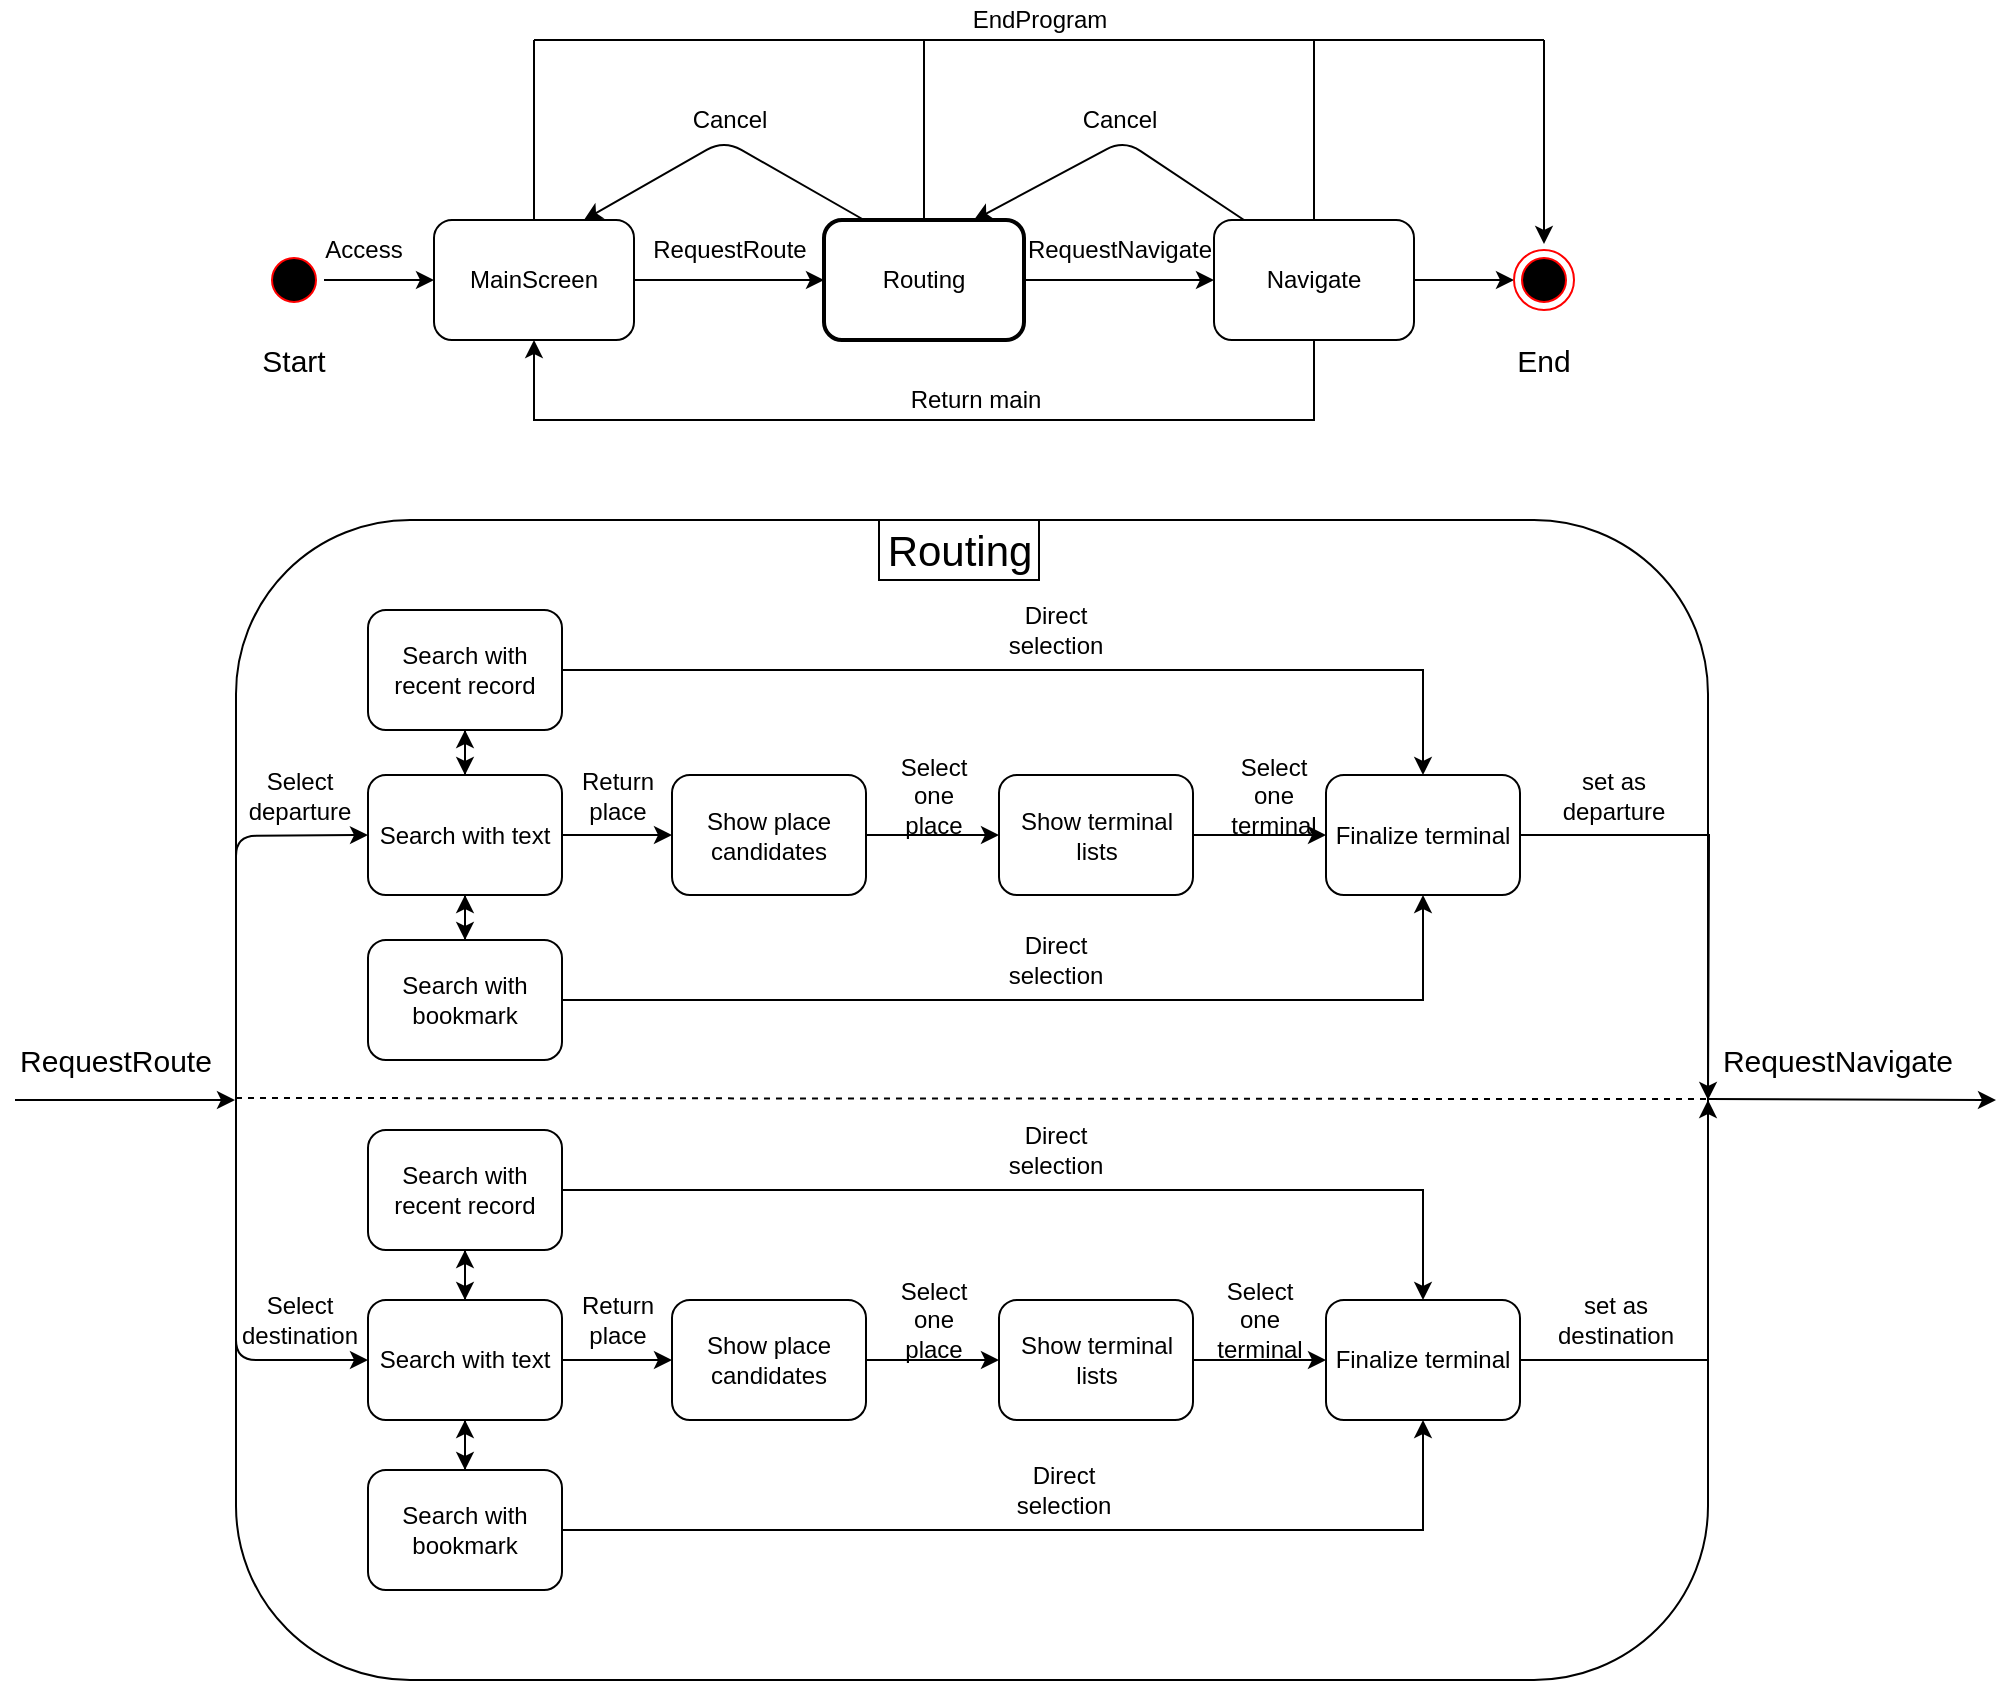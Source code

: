 <mxfile version="12.3.3" type="github" pages="1">
  <diagram id="955dtmkSEFHC7xKCKR0M" name="Page-1">
    <mxGraphModel dx="2960" dy="802" grid="1" gridSize="10" guides="1" tooltips="1" connect="1" arrows="1" fold="1" page="1" pageScale="1" pageWidth="1600" pageHeight="1200" math="0" shadow="0">
      <root>
        <mxCell id="0"/>
        <mxCell id="1" parent="0"/>
        <mxCell id="p7YuXT820IIypCPLzjCK-10" value="" style="rounded=1;whiteSpace=wrap;html=1;" vertex="1" parent="1">
          <mxGeometry y="360" width="736" height="580" as="geometry"/>
        </mxCell>
        <mxCell id="sPg_e6eeyRZ8Q096PSEF-73" style="edgeStyle=orthogonalEdgeStyle;rounded=0;orthogonalLoop=1;jettySize=auto;html=1;entryX=0;entryY=0.5;entryDx=0;entryDy=0;" parent="1" source="sPg_e6eeyRZ8Q096PSEF-74" target="sPg_e6eeyRZ8Q096PSEF-76" edge="1">
          <mxGeometry relative="1" as="geometry">
            <mxPoint x="94" y="240" as="targetPoint"/>
          </mxGeometry>
        </mxCell>
        <mxCell id="sPg_e6eeyRZ8Q096PSEF-74" value="" style="ellipse;html=1;shape=startState;fillColor=#000000;strokeColor=#ff0000;" parent="1" vertex="1">
          <mxGeometry x="14" y="225" width="30" height="30" as="geometry"/>
        </mxCell>
        <mxCell id="sPg_e6eeyRZ8Q096PSEF-75" style="edgeStyle=orthogonalEdgeStyle;rounded=0;orthogonalLoop=1;jettySize=auto;html=1;entryX=0;entryY=0.5;entryDx=0;entryDy=0;" parent="1" source="sPg_e6eeyRZ8Q096PSEF-76" target="sPg_e6eeyRZ8Q096PSEF-78" edge="1">
          <mxGeometry relative="1" as="geometry"/>
        </mxCell>
        <mxCell id="sPg_e6eeyRZ8Q096PSEF-76" value="MainScreen" style="rounded=1;whiteSpace=wrap;html=1;" parent="1" vertex="1">
          <mxGeometry x="99" y="210" width="100" height="60" as="geometry"/>
        </mxCell>
        <mxCell id="sPg_e6eeyRZ8Q096PSEF-77" value="" style="edgeStyle=orthogonalEdgeStyle;rounded=0;orthogonalLoop=1;jettySize=auto;html=1;entryX=0;entryY=0.5;entryDx=0;entryDy=0;" parent="1" source="sPg_e6eeyRZ8Q096PSEF-78" target="sPg_e6eeyRZ8Q096PSEF-81" edge="1">
          <mxGeometry relative="1" as="geometry">
            <mxPoint x="414" y="240" as="targetPoint"/>
          </mxGeometry>
        </mxCell>
        <mxCell id="sPg_e6eeyRZ8Q096PSEF-78" value="Routing" style="rounded=1;whiteSpace=wrap;html=1;strokeWidth=2;" parent="1" vertex="1">
          <mxGeometry x="294" y="210" width="100" height="60" as="geometry"/>
        </mxCell>
        <mxCell id="sPg_e6eeyRZ8Q096PSEF-80" style="edgeStyle=orthogonalEdgeStyle;rounded=0;orthogonalLoop=1;jettySize=auto;html=1;entryX=0;entryY=0.5;entryDx=0;entryDy=0;" parent="1" source="sPg_e6eeyRZ8Q096PSEF-81" target="sPg_e6eeyRZ8Q096PSEF-83" edge="1">
          <mxGeometry relative="1" as="geometry"/>
        </mxCell>
        <mxCell id="p7YuXT820IIypCPLzjCK-67" style="edgeStyle=orthogonalEdgeStyle;rounded=0;orthogonalLoop=1;jettySize=auto;html=1;entryX=0.5;entryY=1;entryDx=0;entryDy=0;" edge="1" parent="1" source="sPg_e6eeyRZ8Q096PSEF-81" target="sPg_e6eeyRZ8Q096PSEF-76">
          <mxGeometry relative="1" as="geometry">
            <Array as="points">
              <mxPoint x="539" y="310"/>
              <mxPoint x="149" y="310"/>
            </Array>
          </mxGeometry>
        </mxCell>
        <mxCell id="sPg_e6eeyRZ8Q096PSEF-81" value="Navigate" style="rounded=1;whiteSpace=wrap;html=1;" parent="1" vertex="1">
          <mxGeometry x="489" y="210" width="100" height="60" as="geometry"/>
        </mxCell>
        <mxCell id="sPg_e6eeyRZ8Q096PSEF-82" value="" style="endArrow=classic;html=1;" parent="1" edge="1">
          <mxGeometry width="50" height="50" relative="1" as="geometry">
            <mxPoint x="-110.5" y="650" as="sourcePoint"/>
            <mxPoint x="-0.5" y="650" as="targetPoint"/>
          </mxGeometry>
        </mxCell>
        <mxCell id="sPg_e6eeyRZ8Q096PSEF-83" value="" style="ellipse;html=1;shape=endState;fillColor=#000000;strokeColor=#ff0000;" parent="1" vertex="1">
          <mxGeometry x="639" y="225" width="30" height="30" as="geometry"/>
        </mxCell>
        <mxCell id="sPg_e6eeyRZ8Q096PSEF-101" value="Access" style="text;html=1;strokeColor=none;fillColor=none;align=center;verticalAlign=middle;whiteSpace=wrap;rounded=0;" parent="1" vertex="1">
          <mxGeometry x="44" y="215" width="40" height="20" as="geometry"/>
        </mxCell>
        <mxCell id="sPg_e6eeyRZ8Q096PSEF-102" value="RequestRoute" style="text;html=1;strokeColor=none;fillColor=none;align=center;verticalAlign=middle;whiteSpace=wrap;rounded=0;" parent="1" vertex="1">
          <mxGeometry x="226.5" y="215" width="40" height="20" as="geometry"/>
        </mxCell>
        <mxCell id="sPg_e6eeyRZ8Q096PSEF-104" value="RequestNavigate" style="text;html=1;strokeColor=none;fillColor=none;align=center;verticalAlign=middle;whiteSpace=wrap;rounded=0;" parent="1" vertex="1">
          <mxGeometry x="421.5" y="215" width="40" height="20" as="geometry"/>
        </mxCell>
        <mxCell id="sPg_e6eeyRZ8Q096PSEF-106" value="Cancel" style="text;html=1;strokeColor=none;fillColor=none;align=center;verticalAlign=middle;whiteSpace=wrap;rounded=0;" parent="1" vertex="1">
          <mxGeometry x="421.5" y="150" width="40" height="20" as="geometry"/>
        </mxCell>
        <mxCell id="sPg_e6eeyRZ8Q096PSEF-107" value="" style="endArrow=none;html=1;exitX=0.5;exitY=0;exitDx=0;exitDy=0;" parent="1" source="sPg_e6eeyRZ8Q096PSEF-76" edge="1">
          <mxGeometry width="50" height="50" relative="1" as="geometry">
            <mxPoint x="124.0" y="150" as="sourcePoint"/>
            <mxPoint x="149" y="120" as="targetPoint"/>
          </mxGeometry>
        </mxCell>
        <mxCell id="sPg_e6eeyRZ8Q096PSEF-108" value="" style="endArrow=none;html=1;exitX=0.5;exitY=0;exitDx=0;exitDy=0;" parent="1" source="sPg_e6eeyRZ8Q096PSEF-78" edge="1">
          <mxGeometry width="50" height="50" relative="1" as="geometry">
            <mxPoint x="334" y="195" as="sourcePoint"/>
            <mxPoint x="344" y="120" as="targetPoint"/>
          </mxGeometry>
        </mxCell>
        <mxCell id="sPg_e6eeyRZ8Q096PSEF-109" value="" style="endArrow=none;html=1;" parent="1" edge="1">
          <mxGeometry width="50" height="50" relative="1" as="geometry">
            <mxPoint x="149" y="120" as="sourcePoint"/>
            <mxPoint x="654" y="120" as="targetPoint"/>
          </mxGeometry>
        </mxCell>
        <mxCell id="sPg_e6eeyRZ8Q096PSEF-110" value="" style="endArrow=none;html=1;" parent="1" edge="1">
          <mxGeometry width="50" height="50" relative="1" as="geometry">
            <mxPoint x="539" y="210" as="sourcePoint"/>
            <mxPoint x="539" y="120" as="targetPoint"/>
          </mxGeometry>
        </mxCell>
        <mxCell id="sPg_e6eeyRZ8Q096PSEF-111" value="" style="endArrow=classic;html=1;" parent="1" edge="1">
          <mxGeometry width="50" height="50" relative="1" as="geometry">
            <mxPoint x="654" y="120" as="sourcePoint"/>
            <mxPoint x="654" y="222" as="targetPoint"/>
          </mxGeometry>
        </mxCell>
        <mxCell id="sPg_e6eeyRZ8Q096PSEF-112" value="EndProgram" style="text;html=1;strokeColor=none;fillColor=none;align=center;verticalAlign=middle;whiteSpace=wrap;rounded=0;" parent="1" vertex="1">
          <mxGeometry x="381.5" y="100" width="40" height="20" as="geometry"/>
        </mxCell>
        <mxCell id="sPg_e6eeyRZ8Q096PSEF-121" value="RequestRoute" style="text;html=1;strokeColor=none;fillColor=none;align=center;verticalAlign=middle;whiteSpace=wrap;rounded=0;fontSize=15;" parent="1" vertex="1">
          <mxGeometry x="-80" y="620" width="40" height="20" as="geometry"/>
        </mxCell>
        <mxCell id="sPg_e6eeyRZ8Q096PSEF-122" value="Start" style="text;html=1;strokeColor=none;fillColor=none;align=center;verticalAlign=middle;whiteSpace=wrap;rounded=0;fontSize=15;" parent="1" vertex="1">
          <mxGeometry x="9" y="270" width="40" height="20" as="geometry"/>
        </mxCell>
        <mxCell id="sPg_e6eeyRZ8Q096PSEF-123" value="End" style="text;html=1;strokeColor=none;fillColor=none;align=center;verticalAlign=middle;whiteSpace=wrap;rounded=0;fontSize=15;" parent="1" vertex="1">
          <mxGeometry x="634" y="270" width="40" height="20" as="geometry"/>
        </mxCell>
        <mxCell id="sPg_e6eeyRZ8Q096PSEF-124" value="" style="rounded=0;whiteSpace=wrap;html=1;strokeWidth=1;fontSize=15;" parent="1" vertex="1">
          <mxGeometry x="321.5" y="360" width="80" height="30" as="geometry"/>
        </mxCell>
        <mxCell id="sPg_e6eeyRZ8Q096PSEF-125" value="Routing" style="text;html=1;strokeColor=none;fillColor=none;align=center;verticalAlign=middle;whiteSpace=wrap;rounded=0;fontSize=21;" parent="1" vertex="1">
          <mxGeometry x="341.5" y="365" width="40" height="20" as="geometry"/>
        </mxCell>
        <mxCell id="sPg_e6eeyRZ8Q096PSEF-137" value="" style="endArrow=classic;html=1;entryX=0.75;entryY=0;entryDx=0;entryDy=0;" parent="1" target="sPg_e6eeyRZ8Q096PSEF-76" edge="1">
          <mxGeometry width="50" height="50" relative="1" as="geometry">
            <mxPoint x="314" y="210" as="sourcePoint"/>
            <mxPoint x="364" y="160" as="targetPoint"/>
            <Array as="points">
              <mxPoint x="244" y="170"/>
            </Array>
          </mxGeometry>
        </mxCell>
        <mxCell id="sPg_e6eeyRZ8Q096PSEF-138" value="" style="endArrow=classic;html=1;entryX=0.75;entryY=0;entryDx=0;entryDy=0;exitX=0.15;exitY=0;exitDx=0;exitDy=0;exitPerimeter=0;" parent="1" source="sPg_e6eeyRZ8Q096PSEF-81" target="sPg_e6eeyRZ8Q096PSEF-78" edge="1">
          <mxGeometry width="50" height="50" relative="1" as="geometry">
            <mxPoint x="517.5" y="210" as="sourcePoint"/>
            <mxPoint x="567.5" y="160" as="targetPoint"/>
            <Array as="points">
              <mxPoint x="444" y="170"/>
            </Array>
          </mxGeometry>
        </mxCell>
        <mxCell id="sPg_e6eeyRZ8Q096PSEF-139" value="Cancel" style="text;html=1;strokeColor=none;fillColor=none;align=center;verticalAlign=middle;whiteSpace=wrap;rounded=0;" parent="1" vertex="1">
          <mxGeometry x="226.5" y="150" width="40" height="20" as="geometry"/>
        </mxCell>
        <mxCell id="p7YuXT820IIypCPLzjCK-23" value="" style="endArrow=classic;html=1;entryX=0;entryY=0.5;entryDx=0;entryDy=0;" edge="1" parent="1" target="p7YuXT820IIypCPLzjCK-24">
          <mxGeometry width="50" height="50" relative="1" as="geometry">
            <mxPoint y="659" as="sourcePoint"/>
            <mxPoint x="50" y="614" as="targetPoint"/>
            <Array as="points">
              <mxPoint y="518"/>
            </Array>
          </mxGeometry>
        </mxCell>
        <mxCell id="p7YuXT820IIypCPLzjCK-40" value="" style="edgeStyle=orthogonalEdgeStyle;rounded=0;orthogonalLoop=1;jettySize=auto;html=1;" edge="1" parent="1" source="p7YuXT820IIypCPLzjCK-24" target="p7YuXT820IIypCPLzjCK-33">
          <mxGeometry relative="1" as="geometry"/>
        </mxCell>
        <mxCell id="p7YuXT820IIypCPLzjCK-43" style="edgeStyle=orthogonalEdgeStyle;rounded=0;orthogonalLoop=1;jettySize=auto;html=1;entryX=0.5;entryY=0;entryDx=0;entryDy=0;" edge="1" parent="1" source="p7YuXT820IIypCPLzjCK-24" target="p7YuXT820IIypCPLzjCK-32">
          <mxGeometry relative="1" as="geometry"/>
        </mxCell>
        <mxCell id="p7YuXT820IIypCPLzjCK-53" value="" style="edgeStyle=orthogonalEdgeStyle;rounded=0;orthogonalLoop=1;jettySize=auto;html=1;" edge="1" parent="1" source="p7YuXT820IIypCPLzjCK-24" target="p7YuXT820IIypCPLzjCK-52">
          <mxGeometry relative="1" as="geometry"/>
        </mxCell>
        <mxCell id="p7YuXT820IIypCPLzjCK-24" value="Search with text" style="rounded=1;whiteSpace=wrap;html=1;" vertex="1" parent="1">
          <mxGeometry x="66" y="487.5" width="97" height="60" as="geometry"/>
        </mxCell>
        <mxCell id="p7YuXT820IIypCPLzjCK-63" value="" style="edgeStyle=orthogonalEdgeStyle;rounded=0;orthogonalLoop=1;jettySize=auto;html=1;" edge="1" parent="1" source="p7YuXT820IIypCPLzjCK-52" target="p7YuXT820IIypCPLzjCK-62">
          <mxGeometry relative="1" as="geometry"/>
        </mxCell>
        <mxCell id="p7YuXT820IIypCPLzjCK-52" value="Show place candidates" style="rounded=1;whiteSpace=wrap;html=1;" vertex="1" parent="1">
          <mxGeometry x="218" y="487.5" width="97" height="60" as="geometry"/>
        </mxCell>
        <mxCell id="p7YuXT820IIypCPLzjCK-70" value="" style="edgeStyle=orthogonalEdgeStyle;rounded=0;orthogonalLoop=1;jettySize=auto;html=1;" edge="1" parent="1" source="p7YuXT820IIypCPLzjCK-62" target="p7YuXT820IIypCPLzjCK-69">
          <mxGeometry relative="1" as="geometry"/>
        </mxCell>
        <mxCell id="p7YuXT820IIypCPLzjCK-62" value="Show terminal lists" style="rounded=1;whiteSpace=wrap;html=1;" vertex="1" parent="1">
          <mxGeometry x="381.5" y="487.5" width="97" height="60" as="geometry"/>
        </mxCell>
        <mxCell id="p7YuXT820IIypCPLzjCK-78" style="edgeStyle=orthogonalEdgeStyle;rounded=0;orthogonalLoop=1;jettySize=auto;html=1;" edge="1" parent="1" source="p7YuXT820IIypCPLzjCK-69">
          <mxGeometry relative="1" as="geometry">
            <mxPoint x="736" y="650" as="targetPoint"/>
          </mxGeometry>
        </mxCell>
        <mxCell id="p7YuXT820IIypCPLzjCK-69" value="Finalize terminal" style="rounded=1;whiteSpace=wrap;html=1;" vertex="1" parent="1">
          <mxGeometry x="545" y="487.5" width="97" height="60" as="geometry"/>
        </mxCell>
        <mxCell id="p7YuXT820IIypCPLzjCK-50" style="edgeStyle=orthogonalEdgeStyle;rounded=0;orthogonalLoop=1;jettySize=auto;html=1;entryX=0.5;entryY=0;entryDx=0;entryDy=0;" edge="1" parent="1" source="p7YuXT820IIypCPLzjCK-26" target="p7YuXT820IIypCPLzjCK-36">
          <mxGeometry relative="1" as="geometry"/>
        </mxCell>
        <mxCell id="p7YuXT820IIypCPLzjCK-51" style="edgeStyle=orthogonalEdgeStyle;rounded=0;orthogonalLoop=1;jettySize=auto;html=1;entryX=0.5;entryY=1;entryDx=0;entryDy=0;" edge="1" parent="1" source="p7YuXT820IIypCPLzjCK-26" target="p7YuXT820IIypCPLzjCK-31">
          <mxGeometry relative="1" as="geometry"/>
        </mxCell>
        <mxCell id="p7YuXT820IIypCPLzjCK-57" value="" style="edgeStyle=orthogonalEdgeStyle;rounded=0;orthogonalLoop=1;jettySize=auto;html=1;" edge="1" parent="1" source="p7YuXT820IIypCPLzjCK-26" target="p7YuXT820IIypCPLzjCK-56">
          <mxGeometry relative="1" as="geometry"/>
        </mxCell>
        <mxCell id="p7YuXT820IIypCPLzjCK-26" value="&lt;span style=&quot;white-space: normal&quot;&gt;Search with text&lt;/span&gt;" style="rounded=1;whiteSpace=wrap;html=1;" vertex="1" parent="1">
          <mxGeometry x="66" y="750" width="97" height="60" as="geometry"/>
        </mxCell>
        <mxCell id="p7YuXT820IIypCPLzjCK-61" value="" style="edgeStyle=orthogonalEdgeStyle;rounded=0;orthogonalLoop=1;jettySize=auto;html=1;" edge="1" parent="1" source="p7YuXT820IIypCPLzjCK-56" target="p7YuXT820IIypCPLzjCK-60">
          <mxGeometry relative="1" as="geometry"/>
        </mxCell>
        <mxCell id="p7YuXT820IIypCPLzjCK-56" value="&lt;span style=&quot;white-space: normal&quot;&gt;Show place candidates&lt;/span&gt;" style="rounded=1;whiteSpace=wrap;html=1;" vertex="1" parent="1">
          <mxGeometry x="218" y="750" width="97" height="60" as="geometry"/>
        </mxCell>
        <mxCell id="p7YuXT820IIypCPLzjCK-72" value="" style="edgeStyle=orthogonalEdgeStyle;rounded=0;orthogonalLoop=1;jettySize=auto;html=1;" edge="1" parent="1" source="p7YuXT820IIypCPLzjCK-60" target="p7YuXT820IIypCPLzjCK-71">
          <mxGeometry relative="1" as="geometry"/>
        </mxCell>
        <mxCell id="p7YuXT820IIypCPLzjCK-60" value="Show terminal lists" style="rounded=1;whiteSpace=wrap;html=1;" vertex="1" parent="1">
          <mxGeometry x="381.5" y="750" width="97" height="60" as="geometry"/>
        </mxCell>
        <mxCell id="p7YuXT820IIypCPLzjCK-77" style="edgeStyle=orthogonalEdgeStyle;rounded=0;orthogonalLoop=1;jettySize=auto;html=1;entryX=1;entryY=0.5;entryDx=0;entryDy=0;exitX=1;exitY=0.5;exitDx=0;exitDy=0;" edge="1" parent="1" source="p7YuXT820IIypCPLzjCK-71" target="p7YuXT820IIypCPLzjCK-10">
          <mxGeometry relative="1" as="geometry">
            <Array as="points">
              <mxPoint x="736" y="780"/>
            </Array>
          </mxGeometry>
        </mxCell>
        <mxCell id="p7YuXT820IIypCPLzjCK-71" value="Finalize terminal" style="rounded=1;whiteSpace=wrap;html=1;" vertex="1" parent="1">
          <mxGeometry x="545" y="750" width="97" height="60" as="geometry"/>
        </mxCell>
        <mxCell id="p7YuXT820IIypCPLzjCK-27" value="" style="endArrow=classic;html=1;entryX=0;entryY=0.5;entryDx=0;entryDy=0;" edge="1" parent="1" target="p7YuXT820IIypCPLzjCK-26">
          <mxGeometry width="50" height="50" relative="1" as="geometry">
            <mxPoint y="669" as="sourcePoint"/>
            <mxPoint x="50" y="619" as="targetPoint"/>
            <Array as="points">
              <mxPoint y="780"/>
            </Array>
          </mxGeometry>
        </mxCell>
        <mxCell id="p7YuXT820IIypCPLzjCK-28" value="Select departure" style="text;html=1;strokeColor=none;fillColor=none;align=center;verticalAlign=middle;whiteSpace=wrap;rounded=0;" vertex="1" parent="1">
          <mxGeometry x="12" y="487.5" width="40" height="20" as="geometry"/>
        </mxCell>
        <mxCell id="p7YuXT820IIypCPLzjCK-29" value="Select destination" style="text;html=1;strokeColor=none;fillColor=none;align=center;verticalAlign=middle;whiteSpace=wrap;rounded=0;" vertex="1" parent="1">
          <mxGeometry x="12" y="750" width="40" height="20" as="geometry"/>
        </mxCell>
        <mxCell id="p7YuXT820IIypCPLzjCK-48" value="" style="edgeStyle=orthogonalEdgeStyle;rounded=0;orthogonalLoop=1;jettySize=auto;html=1;" edge="1" parent="1" source="p7YuXT820IIypCPLzjCK-31" target="p7YuXT820IIypCPLzjCK-26">
          <mxGeometry relative="1" as="geometry"/>
        </mxCell>
        <mxCell id="p7YuXT820IIypCPLzjCK-75" style="edgeStyle=orthogonalEdgeStyle;rounded=0;orthogonalLoop=1;jettySize=auto;html=1;entryX=0.5;entryY=0;entryDx=0;entryDy=0;" edge="1" parent="1" source="p7YuXT820IIypCPLzjCK-31" target="p7YuXT820IIypCPLzjCK-71">
          <mxGeometry relative="1" as="geometry"/>
        </mxCell>
        <mxCell id="p7YuXT820IIypCPLzjCK-31" value="&lt;span style=&quot;white-space: normal&quot;&gt;Search with recent record&lt;/span&gt;" style="rounded=1;whiteSpace=wrap;html=1;" vertex="1" parent="1">
          <mxGeometry x="66" y="665" width="97" height="60" as="geometry"/>
        </mxCell>
        <mxCell id="p7YuXT820IIypCPLzjCK-44" style="edgeStyle=orthogonalEdgeStyle;rounded=0;orthogonalLoop=1;jettySize=auto;html=1;entryX=0.5;entryY=1;entryDx=0;entryDy=0;" edge="1" parent="1" source="p7YuXT820IIypCPLzjCK-32" target="p7YuXT820IIypCPLzjCK-24">
          <mxGeometry relative="1" as="geometry"/>
        </mxCell>
        <mxCell id="p7YuXT820IIypCPLzjCK-74" style="edgeStyle=orthogonalEdgeStyle;rounded=0;orthogonalLoop=1;jettySize=auto;html=1;entryX=0.5;entryY=1;entryDx=0;entryDy=0;" edge="1" parent="1" source="p7YuXT820IIypCPLzjCK-32" target="p7YuXT820IIypCPLzjCK-69">
          <mxGeometry relative="1" as="geometry"/>
        </mxCell>
        <mxCell id="p7YuXT820IIypCPLzjCK-32" value="&lt;span style=&quot;white-space: normal&quot;&gt;Search with bookmark&lt;/span&gt;" style="rounded=1;whiteSpace=wrap;html=1;" vertex="1" parent="1">
          <mxGeometry x="66" y="570" width="97" height="60" as="geometry"/>
        </mxCell>
        <mxCell id="p7YuXT820IIypCPLzjCK-39" value="" style="edgeStyle=orthogonalEdgeStyle;rounded=0;orthogonalLoop=1;jettySize=auto;html=1;" edge="1" parent="1" source="p7YuXT820IIypCPLzjCK-33" target="p7YuXT820IIypCPLzjCK-24">
          <mxGeometry relative="1" as="geometry"/>
        </mxCell>
        <mxCell id="p7YuXT820IIypCPLzjCK-73" style="edgeStyle=orthogonalEdgeStyle;rounded=0;orthogonalLoop=1;jettySize=auto;html=1;entryX=0.5;entryY=0;entryDx=0;entryDy=0;" edge="1" parent="1" source="p7YuXT820IIypCPLzjCK-33" target="p7YuXT820IIypCPLzjCK-69">
          <mxGeometry relative="1" as="geometry"/>
        </mxCell>
        <mxCell id="p7YuXT820IIypCPLzjCK-33" value="&lt;span style=&quot;white-space: normal&quot;&gt;Search with recent record&lt;/span&gt;" style="rounded=1;whiteSpace=wrap;html=1;" vertex="1" parent="1">
          <mxGeometry x="66" y="405" width="97" height="60" as="geometry"/>
        </mxCell>
        <mxCell id="p7YuXT820IIypCPLzjCK-49" value="" style="edgeStyle=orthogonalEdgeStyle;rounded=0;orthogonalLoop=1;jettySize=auto;html=1;" edge="1" parent="1" source="p7YuXT820IIypCPLzjCK-36" target="p7YuXT820IIypCPLzjCK-26">
          <mxGeometry relative="1" as="geometry"/>
        </mxCell>
        <mxCell id="p7YuXT820IIypCPLzjCK-76" style="edgeStyle=orthogonalEdgeStyle;rounded=0;orthogonalLoop=1;jettySize=auto;html=1;entryX=0.5;entryY=1;entryDx=0;entryDy=0;" edge="1" parent="1" source="p7YuXT820IIypCPLzjCK-36" target="p7YuXT820IIypCPLzjCK-71">
          <mxGeometry relative="1" as="geometry"/>
        </mxCell>
        <mxCell id="p7YuXT820IIypCPLzjCK-36" value="&lt;span style=&quot;white-space: normal&quot;&gt;Search with bookmark&lt;/span&gt;" style="rounded=1;whiteSpace=wrap;html=1;" vertex="1" parent="1">
          <mxGeometry x="66" y="835" width="97" height="60" as="geometry"/>
        </mxCell>
        <mxCell id="p7YuXT820IIypCPLzjCK-66" value="" style="endArrow=none;dashed=1;html=1;entryX=1.003;entryY=0.482;entryDx=0;entryDy=0;entryPerimeter=0;" edge="1" parent="1">
          <mxGeometry width="50" height="50" relative="1" as="geometry">
            <mxPoint y="649" as="sourcePoint"/>
            <mxPoint x="738.208" y="649.56" as="targetPoint"/>
          </mxGeometry>
        </mxCell>
        <mxCell id="p7YuXT820IIypCPLzjCK-68" value="Return main" style="text;html=1;strokeColor=none;fillColor=none;align=center;verticalAlign=middle;whiteSpace=wrap;rounded=0;" vertex="1" parent="1">
          <mxGeometry x="330" y="290" width="80" height="20" as="geometry"/>
        </mxCell>
        <mxCell id="p7YuXT820IIypCPLzjCK-81" value="" style="endArrow=classic;html=1;" edge="1" parent="1">
          <mxGeometry width="50" height="50" relative="1" as="geometry">
            <mxPoint x="736" y="649.5" as="sourcePoint"/>
            <mxPoint x="880" y="650" as="targetPoint"/>
          </mxGeometry>
        </mxCell>
        <mxCell id="p7YuXT820IIypCPLzjCK-84" value="RequestNavigate" style="text;html=1;strokeColor=none;fillColor=none;align=center;verticalAlign=middle;whiteSpace=wrap;rounded=0;fontSize=15;" vertex="1" parent="1">
          <mxGeometry x="736" y="620" width="130" height="20" as="geometry"/>
        </mxCell>
        <mxCell id="p7YuXT820IIypCPLzjCK-85" value="Direct selection" style="text;html=1;strokeColor=none;fillColor=none;align=center;verticalAlign=middle;whiteSpace=wrap;rounded=0;" vertex="1" parent="1">
          <mxGeometry x="390" y="570" width="40" height="20" as="geometry"/>
        </mxCell>
        <mxCell id="p7YuXT820IIypCPLzjCK-86" value="Direct selection" style="text;html=1;strokeColor=none;fillColor=none;align=center;verticalAlign=middle;whiteSpace=wrap;rounded=0;" vertex="1" parent="1">
          <mxGeometry x="390" y="405" width="40" height="20" as="geometry"/>
        </mxCell>
        <mxCell id="p7YuXT820IIypCPLzjCK-87" value="Direct selection" style="text;html=1;strokeColor=none;fillColor=none;align=center;verticalAlign=middle;whiteSpace=wrap;rounded=0;" vertex="1" parent="1">
          <mxGeometry x="390" y="665" width="40" height="20" as="geometry"/>
        </mxCell>
        <mxCell id="p7YuXT820IIypCPLzjCK-88" value="Direct selection" style="text;html=1;strokeColor=none;fillColor=none;align=center;verticalAlign=middle;whiteSpace=wrap;rounded=0;" vertex="1" parent="1">
          <mxGeometry x="394" y="835" width="40" height="20" as="geometry"/>
        </mxCell>
        <mxCell id="p7YuXT820IIypCPLzjCK-90" value="Return place" style="text;html=1;strokeColor=none;fillColor=none;align=center;verticalAlign=middle;whiteSpace=wrap;rounded=0;" vertex="1" parent="1">
          <mxGeometry x="170.5" y="487.5" width="40" height="20" as="geometry"/>
        </mxCell>
        <mxCell id="p7YuXT820IIypCPLzjCK-91" value="Select one place" style="text;html=1;strokeColor=none;fillColor=none;align=center;verticalAlign=middle;whiteSpace=wrap;rounded=0;" vertex="1" parent="1">
          <mxGeometry x="328.5" y="487.5" width="40" height="20" as="geometry"/>
        </mxCell>
        <mxCell id="p7YuXT820IIypCPLzjCK-92" value="Select one terminal" style="text;html=1;strokeColor=none;fillColor=none;align=center;verticalAlign=middle;whiteSpace=wrap;rounded=0;" vertex="1" parent="1">
          <mxGeometry x="499" y="487.5" width="40" height="20" as="geometry"/>
        </mxCell>
        <mxCell id="p7YuXT820IIypCPLzjCK-93" value="Select one terminal" style="text;html=1;strokeColor=none;fillColor=none;align=center;verticalAlign=middle;whiteSpace=wrap;rounded=0;" vertex="1" parent="1">
          <mxGeometry x="492" y="750" width="40" height="20" as="geometry"/>
        </mxCell>
        <mxCell id="p7YuXT820IIypCPLzjCK-94" value="Select one place" style="text;html=1;strokeColor=none;fillColor=none;align=center;verticalAlign=middle;whiteSpace=wrap;rounded=0;" vertex="1" parent="1">
          <mxGeometry x="328.5" y="750" width="40" height="20" as="geometry"/>
        </mxCell>
        <mxCell id="p7YuXT820IIypCPLzjCK-95" value="Return place" style="text;html=1;strokeColor=none;fillColor=none;align=center;verticalAlign=middle;whiteSpace=wrap;rounded=0;" vertex="1" parent="1">
          <mxGeometry x="170.5" y="750" width="40" height="20" as="geometry"/>
        </mxCell>
        <mxCell id="p7YuXT820IIypCPLzjCK-101" value="set as departure" style="text;html=1;strokeColor=none;fillColor=none;align=center;verticalAlign=middle;whiteSpace=wrap;rounded=0;" vertex="1" parent="1">
          <mxGeometry x="669" y="487.5" width="40" height="20" as="geometry"/>
        </mxCell>
        <mxCell id="p7YuXT820IIypCPLzjCK-102" value="set as destination" style="text;html=1;strokeColor=none;fillColor=none;align=center;verticalAlign=middle;whiteSpace=wrap;rounded=0;" vertex="1" parent="1">
          <mxGeometry x="670" y="750" width="40" height="20" as="geometry"/>
        </mxCell>
      </root>
    </mxGraphModel>
  </diagram>
</mxfile>
